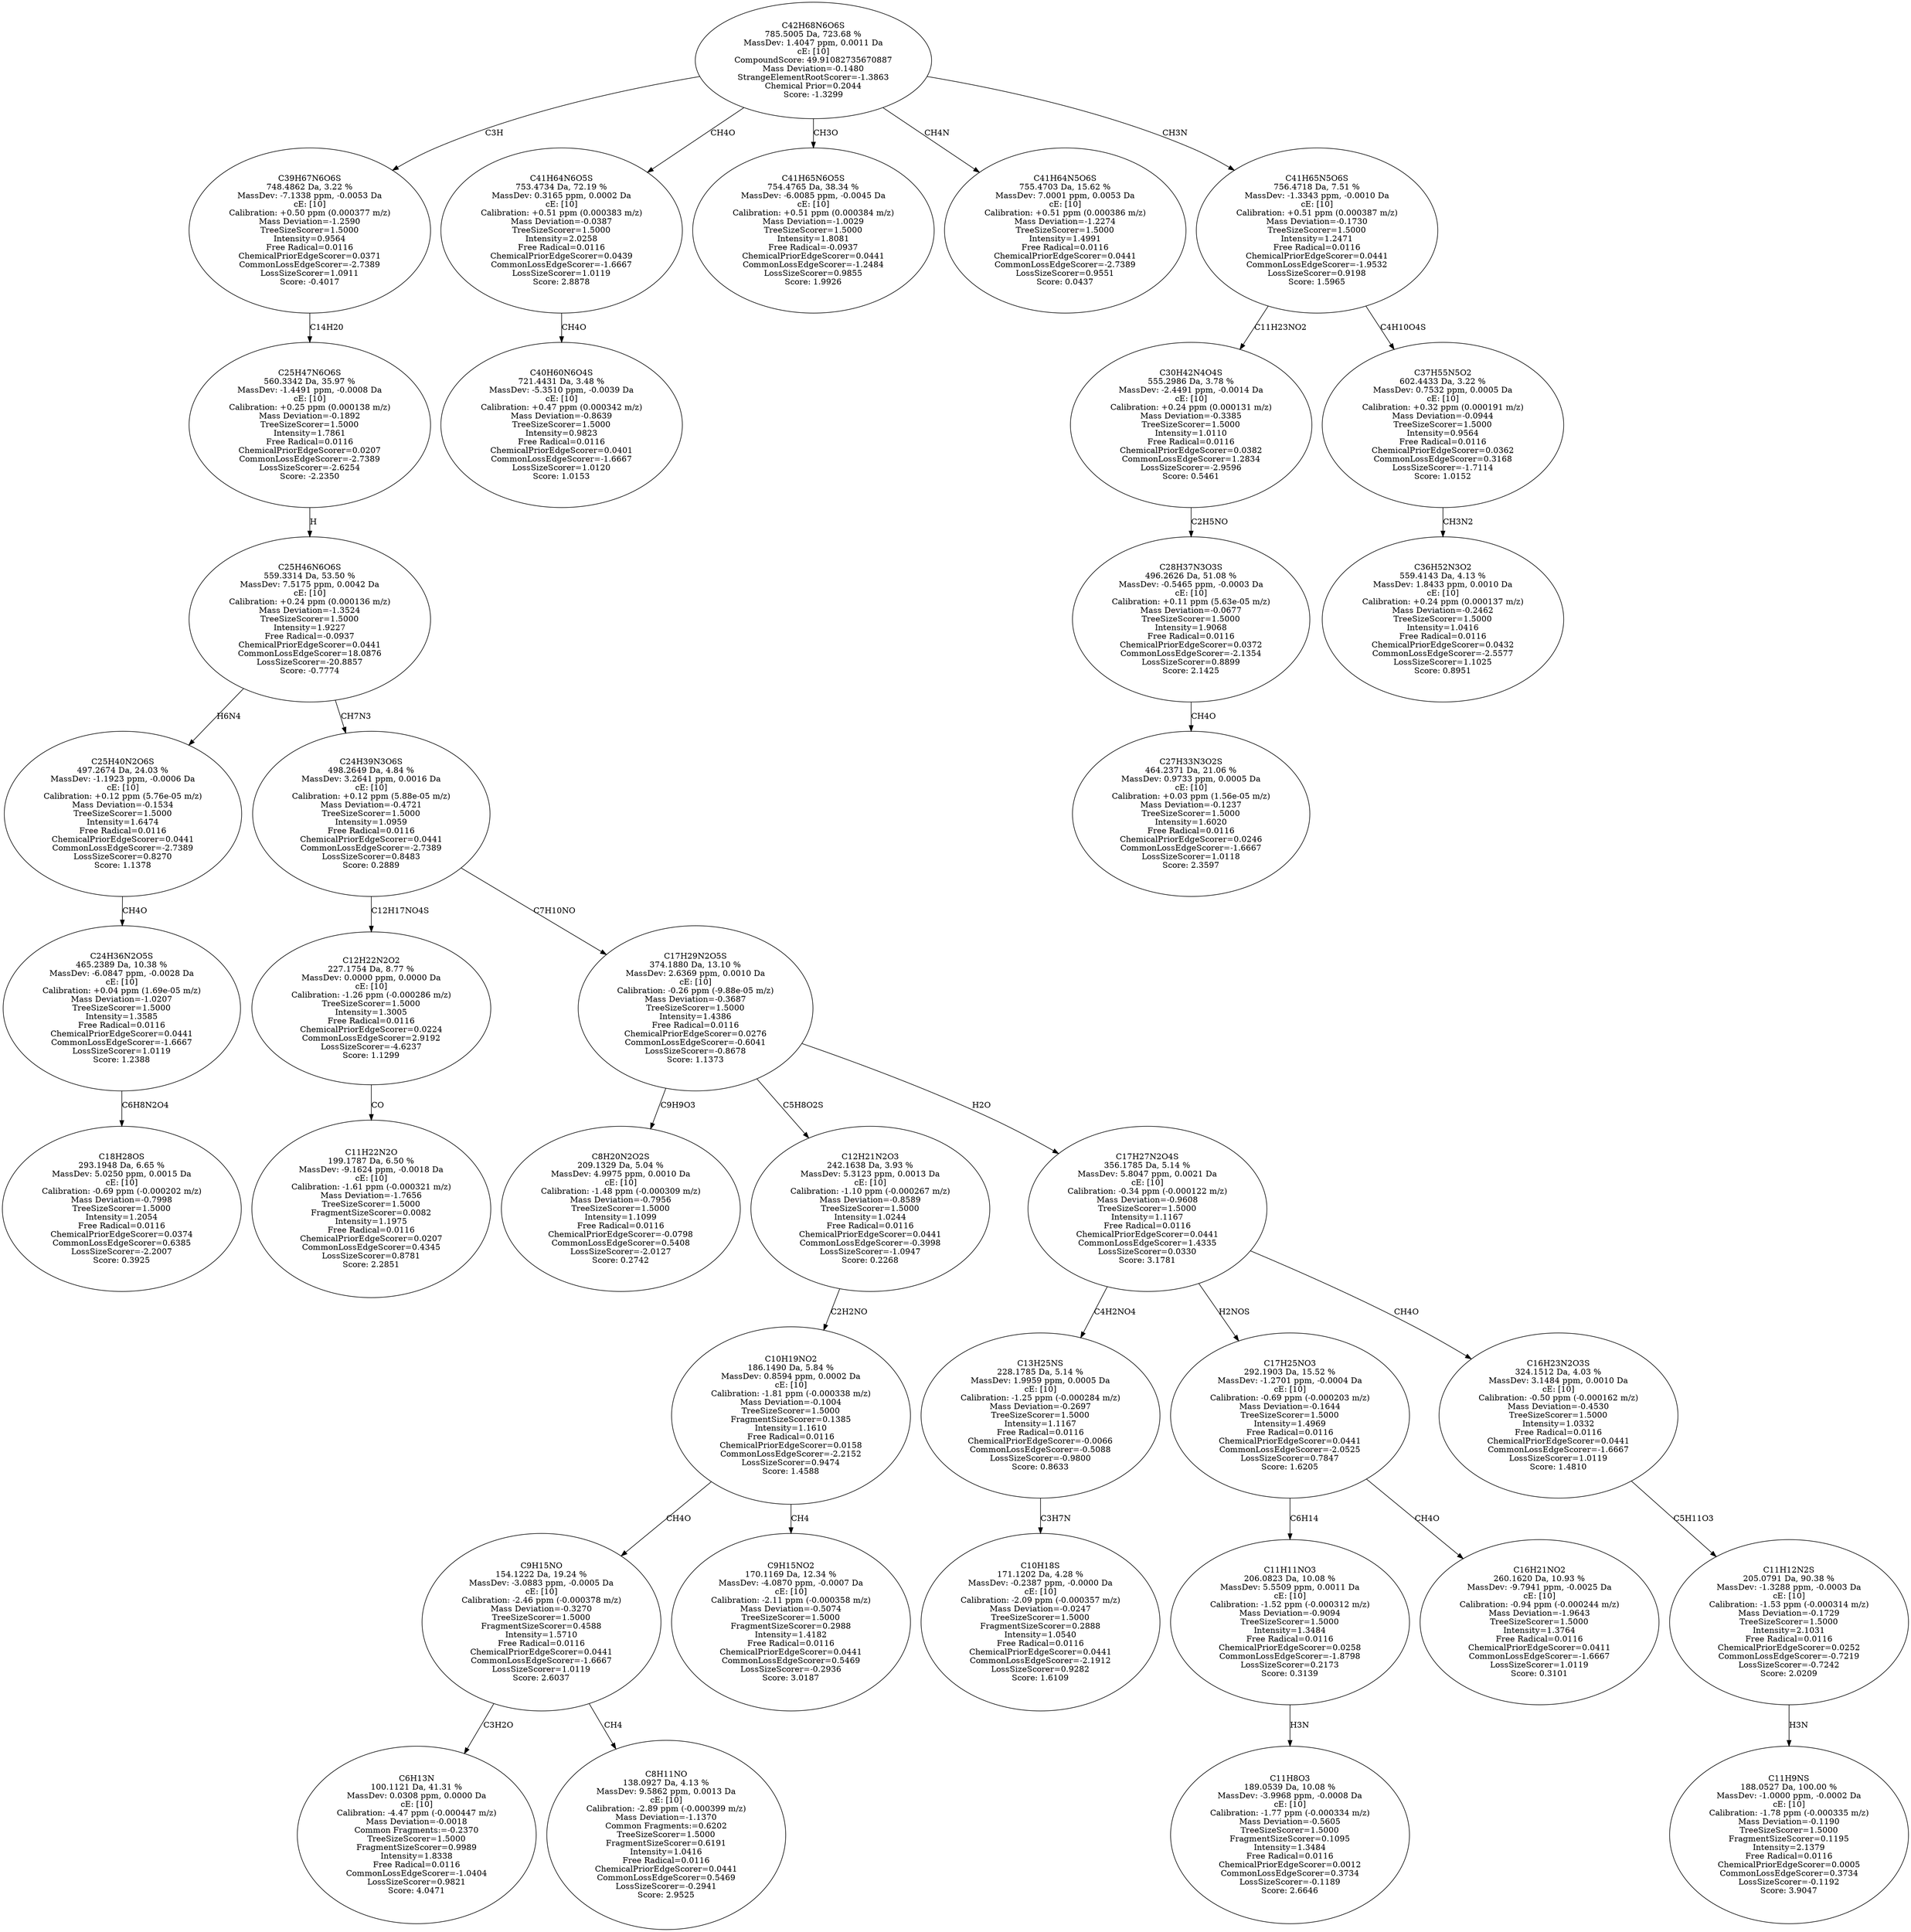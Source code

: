 strict digraph {
v1 [label="C18H28OS\n293.1948 Da, 6.65 %\nMassDev: 5.0250 ppm, 0.0015 Da\ncE: [10]\nCalibration: -0.69 ppm (-0.000202 m/z)\nMass Deviation=-0.7998\nTreeSizeScorer=1.5000\nIntensity=1.2054\nFree Radical=0.0116\nChemicalPriorEdgeScorer=0.0374\nCommonLossEdgeScorer=0.6385\nLossSizeScorer=-2.2007\nScore: 0.3925"];
v2 [label="C24H36N2O5S\n465.2389 Da, 10.38 %\nMassDev: -6.0847 ppm, -0.0028 Da\ncE: [10]\nCalibration: +0.04 ppm (1.69e-05 m/z)\nMass Deviation=-1.0207\nTreeSizeScorer=1.5000\nIntensity=1.3585\nFree Radical=0.0116\nChemicalPriorEdgeScorer=0.0441\nCommonLossEdgeScorer=-1.6667\nLossSizeScorer=1.0119\nScore: 1.2388"];
v3 [label="C25H40N2O6S\n497.2674 Da, 24.03 %\nMassDev: -1.1923 ppm, -0.0006 Da\ncE: [10]\nCalibration: +0.12 ppm (5.76e-05 m/z)\nMass Deviation=-0.1534\nTreeSizeScorer=1.5000\nIntensity=1.6474\nFree Radical=0.0116\nChemicalPriorEdgeScorer=0.0441\nCommonLossEdgeScorer=-2.7389\nLossSizeScorer=0.8270\nScore: 1.1378"];
v4 [label="C11H22N2O\n199.1787 Da, 6.50 %\nMassDev: -9.1624 ppm, -0.0018 Da\ncE: [10]\nCalibration: -1.61 ppm (-0.000321 m/z)\nMass Deviation=-1.7656\nTreeSizeScorer=1.5000\nFragmentSizeScorer=0.0082\nIntensity=1.1975\nFree Radical=0.0116\nChemicalPriorEdgeScorer=0.0207\nCommonLossEdgeScorer=0.4345\nLossSizeScorer=0.8781\nScore: 2.2851"];
v5 [label="C12H22N2O2\n227.1754 Da, 8.77 %\nMassDev: 0.0000 ppm, 0.0000 Da\ncE: [10]\nCalibration: -1.26 ppm (-0.000286 m/z)\nTreeSizeScorer=1.5000\nIntensity=1.3005\nFree Radical=0.0116\nChemicalPriorEdgeScorer=0.0224\nCommonLossEdgeScorer=2.9192\nLossSizeScorer=-4.6237\nScore: 1.1299"];
v6 [label="C8H20N2O2S\n209.1329 Da, 5.04 %\nMassDev: 4.9975 ppm, 0.0010 Da\ncE: [10]\nCalibration: -1.48 ppm (-0.000309 m/z)\nMass Deviation=-0.7956\nTreeSizeScorer=1.5000\nIntensity=1.1099\nFree Radical=0.0116\nChemicalPriorEdgeScorer=-0.0798\nCommonLossEdgeScorer=0.5408\nLossSizeScorer=-2.0127\nScore: 0.2742"];
v7 [label="C6H13N\n100.1121 Da, 41.31 %\nMassDev: 0.0308 ppm, 0.0000 Da\ncE: [10]\nCalibration: -4.47 ppm (-0.000447 m/z)\nMass Deviation=-0.0018\nCommon Fragments:=-0.2370\nTreeSizeScorer=1.5000\nFragmentSizeScorer=0.9989\nIntensity=1.8338\nFree Radical=0.0116\nCommonLossEdgeScorer=-1.0404\nLossSizeScorer=0.9821\nScore: 4.0471"];
v8 [label="C8H11NO\n138.0927 Da, 4.13 %\nMassDev: 9.5862 ppm, 0.0013 Da\ncE: [10]\nCalibration: -2.89 ppm (-0.000399 m/z)\nMass Deviation=-1.1370\nCommon Fragments:=0.6202\nTreeSizeScorer=1.5000\nFragmentSizeScorer=0.6191\nIntensity=1.0416\nFree Radical=0.0116\nChemicalPriorEdgeScorer=0.0441\nCommonLossEdgeScorer=0.5469\nLossSizeScorer=-0.2941\nScore: 2.9525"];
v9 [label="C9H15NO\n154.1222 Da, 19.24 %\nMassDev: -3.0883 ppm, -0.0005 Da\ncE: [10]\nCalibration: -2.46 ppm (-0.000378 m/z)\nMass Deviation=-0.3270\nTreeSizeScorer=1.5000\nFragmentSizeScorer=0.4588\nIntensity=1.5710\nFree Radical=0.0116\nChemicalPriorEdgeScorer=0.0441\nCommonLossEdgeScorer=-1.6667\nLossSizeScorer=1.0119\nScore: 2.6037"];
v10 [label="C9H15NO2\n170.1169 Da, 12.34 %\nMassDev: -4.0870 ppm, -0.0007 Da\ncE: [10]\nCalibration: -2.11 ppm (-0.000358 m/z)\nMass Deviation=-0.5074\nTreeSizeScorer=1.5000\nFragmentSizeScorer=0.2988\nIntensity=1.4182\nFree Radical=0.0116\nChemicalPriorEdgeScorer=0.0441\nCommonLossEdgeScorer=0.5469\nLossSizeScorer=-0.2936\nScore: 3.0187"];
v11 [label="C10H19NO2\n186.1490 Da, 5.84 %\nMassDev: 0.8594 ppm, 0.0002 Da\ncE: [10]\nCalibration: -1.81 ppm (-0.000338 m/z)\nMass Deviation=-0.1004\nTreeSizeScorer=1.5000\nFragmentSizeScorer=0.1385\nIntensity=1.1610\nFree Radical=0.0116\nChemicalPriorEdgeScorer=0.0158\nCommonLossEdgeScorer=-2.2152\nLossSizeScorer=0.9474\nScore: 1.4588"];
v12 [label="C12H21N2O3\n242.1638 Da, 3.93 %\nMassDev: 5.3123 ppm, 0.0013 Da\ncE: [10]\nCalibration: -1.10 ppm (-0.000267 m/z)\nMass Deviation=-0.8589\nTreeSizeScorer=1.5000\nIntensity=1.0244\nFree Radical=0.0116\nChemicalPriorEdgeScorer=0.0441\nCommonLossEdgeScorer=-0.3998\nLossSizeScorer=-1.0947\nScore: 0.2268"];
v13 [label="C10H18S\n171.1202 Da, 4.28 %\nMassDev: -0.2387 ppm, -0.0000 Da\ncE: [10]\nCalibration: -2.09 ppm (-0.000357 m/z)\nMass Deviation=-0.0247\nTreeSizeScorer=1.5000\nFragmentSizeScorer=0.2888\nIntensity=1.0540\nFree Radical=0.0116\nChemicalPriorEdgeScorer=0.0441\nCommonLossEdgeScorer=-2.1912\nLossSizeScorer=0.9282\nScore: 1.6109"];
v14 [label="C13H25NS\n228.1785 Da, 5.14 %\nMassDev: 1.9959 ppm, 0.0005 Da\ncE: [10]\nCalibration: -1.25 ppm (-0.000284 m/z)\nMass Deviation=-0.2697\nTreeSizeScorer=1.5000\nIntensity=1.1167\nFree Radical=0.0116\nChemicalPriorEdgeScorer=-0.0066\nCommonLossEdgeScorer=-0.5088\nLossSizeScorer=-0.9800\nScore: 0.8633"];
v15 [label="C11H8O3\n189.0539 Da, 10.08 %\nMassDev: -3.9968 ppm, -0.0008 Da\ncE: [10]\nCalibration: -1.77 ppm (-0.000334 m/z)\nMass Deviation=-0.5605\nTreeSizeScorer=1.5000\nFragmentSizeScorer=0.1095\nIntensity=1.3484\nFree Radical=0.0116\nChemicalPriorEdgeScorer=0.0012\nCommonLossEdgeScorer=0.3734\nLossSizeScorer=-0.1189\nScore: 2.6646"];
v16 [label="C11H11NO3\n206.0823 Da, 10.08 %\nMassDev: 5.5509 ppm, 0.0011 Da\ncE: [10]\nCalibration: -1.52 ppm (-0.000312 m/z)\nMass Deviation=-0.9094\nTreeSizeScorer=1.5000\nIntensity=1.3484\nFree Radical=0.0116\nChemicalPriorEdgeScorer=0.0258\nCommonLossEdgeScorer=-1.8798\nLossSizeScorer=0.2173\nScore: 0.3139"];
v17 [label="C16H21NO2\n260.1620 Da, 10.93 %\nMassDev: -9.7941 ppm, -0.0025 Da\ncE: [10]\nCalibration: -0.94 ppm (-0.000244 m/z)\nMass Deviation=-1.9643\nTreeSizeScorer=1.5000\nIntensity=1.3764\nFree Radical=0.0116\nChemicalPriorEdgeScorer=0.0411\nCommonLossEdgeScorer=-1.6667\nLossSizeScorer=1.0119\nScore: 0.3101"];
v18 [label="C17H25NO3\n292.1903 Da, 15.52 %\nMassDev: -1.2701 ppm, -0.0004 Da\ncE: [10]\nCalibration: -0.69 ppm (-0.000203 m/z)\nMass Deviation=-0.1644\nTreeSizeScorer=1.5000\nIntensity=1.4969\nFree Radical=0.0116\nChemicalPriorEdgeScorer=0.0441\nCommonLossEdgeScorer=-2.0525\nLossSizeScorer=0.7847\nScore: 1.6205"];
v19 [label="C11H9NS\n188.0527 Da, 100.00 %\nMassDev: -1.0000 ppm, -0.0002 Da\ncE: [10]\nCalibration: -1.78 ppm (-0.000335 m/z)\nMass Deviation=-0.1190\nTreeSizeScorer=1.5000\nFragmentSizeScorer=0.1195\nIntensity=2.1379\nFree Radical=0.0116\nChemicalPriorEdgeScorer=0.0005\nCommonLossEdgeScorer=0.3734\nLossSizeScorer=-0.1192\nScore: 3.9047"];
v20 [label="C11H12N2S\n205.0791 Da, 90.38 %\nMassDev: -1.3288 ppm, -0.0003 Da\ncE: [10]\nCalibration: -1.53 ppm (-0.000314 m/z)\nMass Deviation=-0.1729\nTreeSizeScorer=1.5000\nIntensity=2.1031\nFree Radical=0.0116\nChemicalPriorEdgeScorer=0.0252\nCommonLossEdgeScorer=-0.7219\nLossSizeScorer=-0.7242\nScore: 2.0209"];
v21 [label="C16H23N2O3S\n324.1512 Da, 4.03 %\nMassDev: 3.1484 ppm, 0.0010 Da\ncE: [10]\nCalibration: -0.50 ppm (-0.000162 m/z)\nMass Deviation=-0.4530\nTreeSizeScorer=1.5000\nIntensity=1.0332\nFree Radical=0.0116\nChemicalPriorEdgeScorer=0.0441\nCommonLossEdgeScorer=-1.6667\nLossSizeScorer=1.0119\nScore: 1.4810"];
v22 [label="C17H27N2O4S\n356.1785 Da, 5.14 %\nMassDev: 5.8047 ppm, 0.0021 Da\ncE: [10]\nCalibration: -0.34 ppm (-0.000122 m/z)\nMass Deviation=-0.9608\nTreeSizeScorer=1.5000\nIntensity=1.1167\nFree Radical=0.0116\nChemicalPriorEdgeScorer=0.0441\nCommonLossEdgeScorer=1.4335\nLossSizeScorer=0.0330\nScore: 3.1781"];
v23 [label="C17H29N2O5S\n374.1880 Da, 13.10 %\nMassDev: 2.6369 ppm, 0.0010 Da\ncE: [10]\nCalibration: -0.26 ppm (-9.88e-05 m/z)\nMass Deviation=-0.3687\nTreeSizeScorer=1.5000\nIntensity=1.4386\nFree Radical=0.0116\nChemicalPriorEdgeScorer=0.0276\nCommonLossEdgeScorer=-0.6041\nLossSizeScorer=-0.8678\nScore: 1.1373"];
v24 [label="C24H39N3O6S\n498.2649 Da, 4.84 %\nMassDev: 3.2641 ppm, 0.0016 Da\ncE: [10]\nCalibration: +0.12 ppm (5.88e-05 m/z)\nMass Deviation=-0.4721\nTreeSizeScorer=1.5000\nIntensity=1.0959\nFree Radical=0.0116\nChemicalPriorEdgeScorer=0.0441\nCommonLossEdgeScorer=-2.7389\nLossSizeScorer=0.8483\nScore: 0.2889"];
v25 [label="C25H46N6O6S\n559.3314 Da, 53.50 %\nMassDev: 7.5175 ppm, 0.0042 Da\ncE: [10]\nCalibration: +0.24 ppm (0.000136 m/z)\nMass Deviation=-1.3524\nTreeSizeScorer=1.5000\nIntensity=1.9227\nFree Radical=-0.0937\nChemicalPriorEdgeScorer=0.0441\nCommonLossEdgeScorer=18.0876\nLossSizeScorer=-20.8857\nScore: -0.7774"];
v26 [label="C25H47N6O6S\n560.3342 Da, 35.97 %\nMassDev: -1.4491 ppm, -0.0008 Da\ncE: [10]\nCalibration: +0.25 ppm (0.000138 m/z)\nMass Deviation=-0.1892\nTreeSizeScorer=1.5000\nIntensity=1.7861\nFree Radical=0.0116\nChemicalPriorEdgeScorer=0.0207\nCommonLossEdgeScorer=-2.7389\nLossSizeScorer=-2.6254\nScore: -2.2350"];
v27 [label="C39H67N6O6S\n748.4862 Da, 3.22 %\nMassDev: -7.1338 ppm, -0.0053 Da\ncE: [10]\nCalibration: +0.50 ppm (0.000377 m/z)\nMass Deviation=-1.2590\nTreeSizeScorer=1.5000\nIntensity=0.9564\nFree Radical=0.0116\nChemicalPriorEdgeScorer=0.0371\nCommonLossEdgeScorer=-2.7389\nLossSizeScorer=1.0911\nScore: -0.4017"];
v28 [label="C40H60N6O4S\n721.4431 Da, 3.48 %\nMassDev: -5.3510 ppm, -0.0039 Da\ncE: [10]\nCalibration: +0.47 ppm (0.000342 m/z)\nMass Deviation=-0.8639\nTreeSizeScorer=1.5000\nIntensity=0.9823\nFree Radical=0.0116\nChemicalPriorEdgeScorer=0.0401\nCommonLossEdgeScorer=-1.6667\nLossSizeScorer=1.0120\nScore: 1.0153"];
v29 [label="C41H64N6O5S\n753.4734 Da, 72.19 %\nMassDev: 0.3165 ppm, 0.0002 Da\ncE: [10]\nCalibration: +0.51 ppm (0.000383 m/z)\nMass Deviation=-0.0387\nTreeSizeScorer=1.5000\nIntensity=2.0258\nFree Radical=0.0116\nChemicalPriorEdgeScorer=0.0439\nCommonLossEdgeScorer=-1.6667\nLossSizeScorer=1.0119\nScore: 2.8878"];
v30 [label="C41H65N6O5S\n754.4765 Da, 38.34 %\nMassDev: -6.0085 ppm, -0.0045 Da\ncE: [10]\nCalibration: +0.51 ppm (0.000384 m/z)\nMass Deviation=-1.0029\nTreeSizeScorer=1.5000\nIntensity=1.8081\nFree Radical=-0.0937\nChemicalPriorEdgeScorer=0.0441\nCommonLossEdgeScorer=-1.2484\nLossSizeScorer=0.9855\nScore: 1.9926"];
v31 [label="C41H64N5O6S\n755.4703 Da, 15.62 %\nMassDev: 7.0001 ppm, 0.0053 Da\ncE: [10]\nCalibration: +0.51 ppm (0.000386 m/z)\nMass Deviation=-1.2274\nTreeSizeScorer=1.5000\nIntensity=1.4991\nFree Radical=0.0116\nChemicalPriorEdgeScorer=0.0441\nCommonLossEdgeScorer=-2.7389\nLossSizeScorer=0.9551\nScore: 0.0437"];
v32 [label="C27H33N3O2S\n464.2371 Da, 21.06 %\nMassDev: 0.9733 ppm, 0.0005 Da\ncE: [10]\nCalibration: +0.03 ppm (1.56e-05 m/z)\nMass Deviation=-0.1237\nTreeSizeScorer=1.5000\nIntensity=1.6020\nFree Radical=0.0116\nChemicalPriorEdgeScorer=0.0246\nCommonLossEdgeScorer=-1.6667\nLossSizeScorer=1.0118\nScore: 2.3597"];
v33 [label="C28H37N3O3S\n496.2626 Da, 51.08 %\nMassDev: -0.5465 ppm, -0.0003 Da\ncE: [10]\nCalibration: +0.11 ppm (5.63e-05 m/z)\nMass Deviation=-0.0677\nTreeSizeScorer=1.5000\nIntensity=1.9068\nFree Radical=0.0116\nChemicalPriorEdgeScorer=0.0372\nCommonLossEdgeScorer=-2.1354\nLossSizeScorer=0.8899\nScore: 2.1425"];
v34 [label="C30H42N4O4S\n555.2986 Da, 3.78 %\nMassDev: -2.4491 ppm, -0.0014 Da\ncE: [10]\nCalibration: +0.24 ppm (0.000131 m/z)\nMass Deviation=-0.3385\nTreeSizeScorer=1.5000\nIntensity=1.0110\nFree Radical=0.0116\nChemicalPriorEdgeScorer=0.0382\nCommonLossEdgeScorer=1.2834\nLossSizeScorer=-2.9596\nScore: 0.5461"];
v35 [label="C36H52N3O2\n559.4143 Da, 4.13 %\nMassDev: 1.8433 ppm, 0.0010 Da\ncE: [10]\nCalibration: +0.24 ppm (0.000137 m/z)\nMass Deviation=-0.2462\nTreeSizeScorer=1.5000\nIntensity=1.0416\nFree Radical=0.0116\nChemicalPriorEdgeScorer=0.0432\nCommonLossEdgeScorer=-2.5577\nLossSizeScorer=1.1025\nScore: 0.8951"];
v36 [label="C37H55N5O2\n602.4433 Da, 3.22 %\nMassDev: 0.7532 ppm, 0.0005 Da\ncE: [10]\nCalibration: +0.32 ppm (0.000191 m/z)\nMass Deviation=-0.0944\nTreeSizeScorer=1.5000\nIntensity=0.9564\nFree Radical=0.0116\nChemicalPriorEdgeScorer=0.0362\nCommonLossEdgeScorer=0.3168\nLossSizeScorer=-1.7114\nScore: 1.0152"];
v37 [label="C41H65N5O6S\n756.4718 Da, 7.51 %\nMassDev: -1.3343 ppm, -0.0010 Da\ncE: [10]\nCalibration: +0.51 ppm (0.000387 m/z)\nMass Deviation=-0.1730\nTreeSizeScorer=1.5000\nIntensity=1.2471\nFree Radical=0.0116\nChemicalPriorEdgeScorer=0.0441\nCommonLossEdgeScorer=-1.9532\nLossSizeScorer=0.9198\nScore: 1.5965"];
v38 [label="C42H68N6O6S\n785.5005 Da, 723.68 %\nMassDev: 1.4047 ppm, 0.0011 Da\ncE: [10]\nCompoundScore: 49.91082735670887\nMass Deviation=-0.1480\nStrangeElementRootScorer=-1.3863\nChemical Prior=0.2044\nScore: -1.3299"];
v2 -> v1 [label="C6H8N2O4"];
v3 -> v2 [label="CH4O"];
v25 -> v3 [label="H6N4"];
v5 -> v4 [label="CO"];
v24 -> v5 [label="C12H17NO4S"];
v23 -> v6 [label="C9H9O3"];
v9 -> v7 [label="C3H2O"];
v9 -> v8 [label="CH4"];
v11 -> v9 [label="CH4O"];
v11 -> v10 [label="CH4"];
v12 -> v11 [label="C2H2NO"];
v23 -> v12 [label="C5H8O2S"];
v14 -> v13 [label="C3H7N"];
v22 -> v14 [label="C4H2NO4"];
v16 -> v15 [label="H3N"];
v18 -> v16 [label="C6H14"];
v18 -> v17 [label="CH4O"];
v22 -> v18 [label="H2NOS"];
v20 -> v19 [label="H3N"];
v21 -> v20 [label="C5H11O3"];
v22 -> v21 [label="CH4O"];
v23 -> v22 [label="H2O"];
v24 -> v23 [label="C7H10NO"];
v25 -> v24 [label="CH7N3"];
v26 -> v25 [label="H"];
v27 -> v26 [label="C14H20"];
v38 -> v27 [label="C3H"];
v29 -> v28 [label="CH4O"];
v38 -> v29 [label="CH4O"];
v38 -> v30 [label="CH3O"];
v38 -> v31 [label="CH4N"];
v33 -> v32 [label="CH4O"];
v34 -> v33 [label="C2H5NO"];
v37 -> v34 [label="C11H23NO2"];
v36 -> v35 [label="CH3N2"];
v37 -> v36 [label="C4H10O4S"];
v38 -> v37 [label="CH3N"];
}